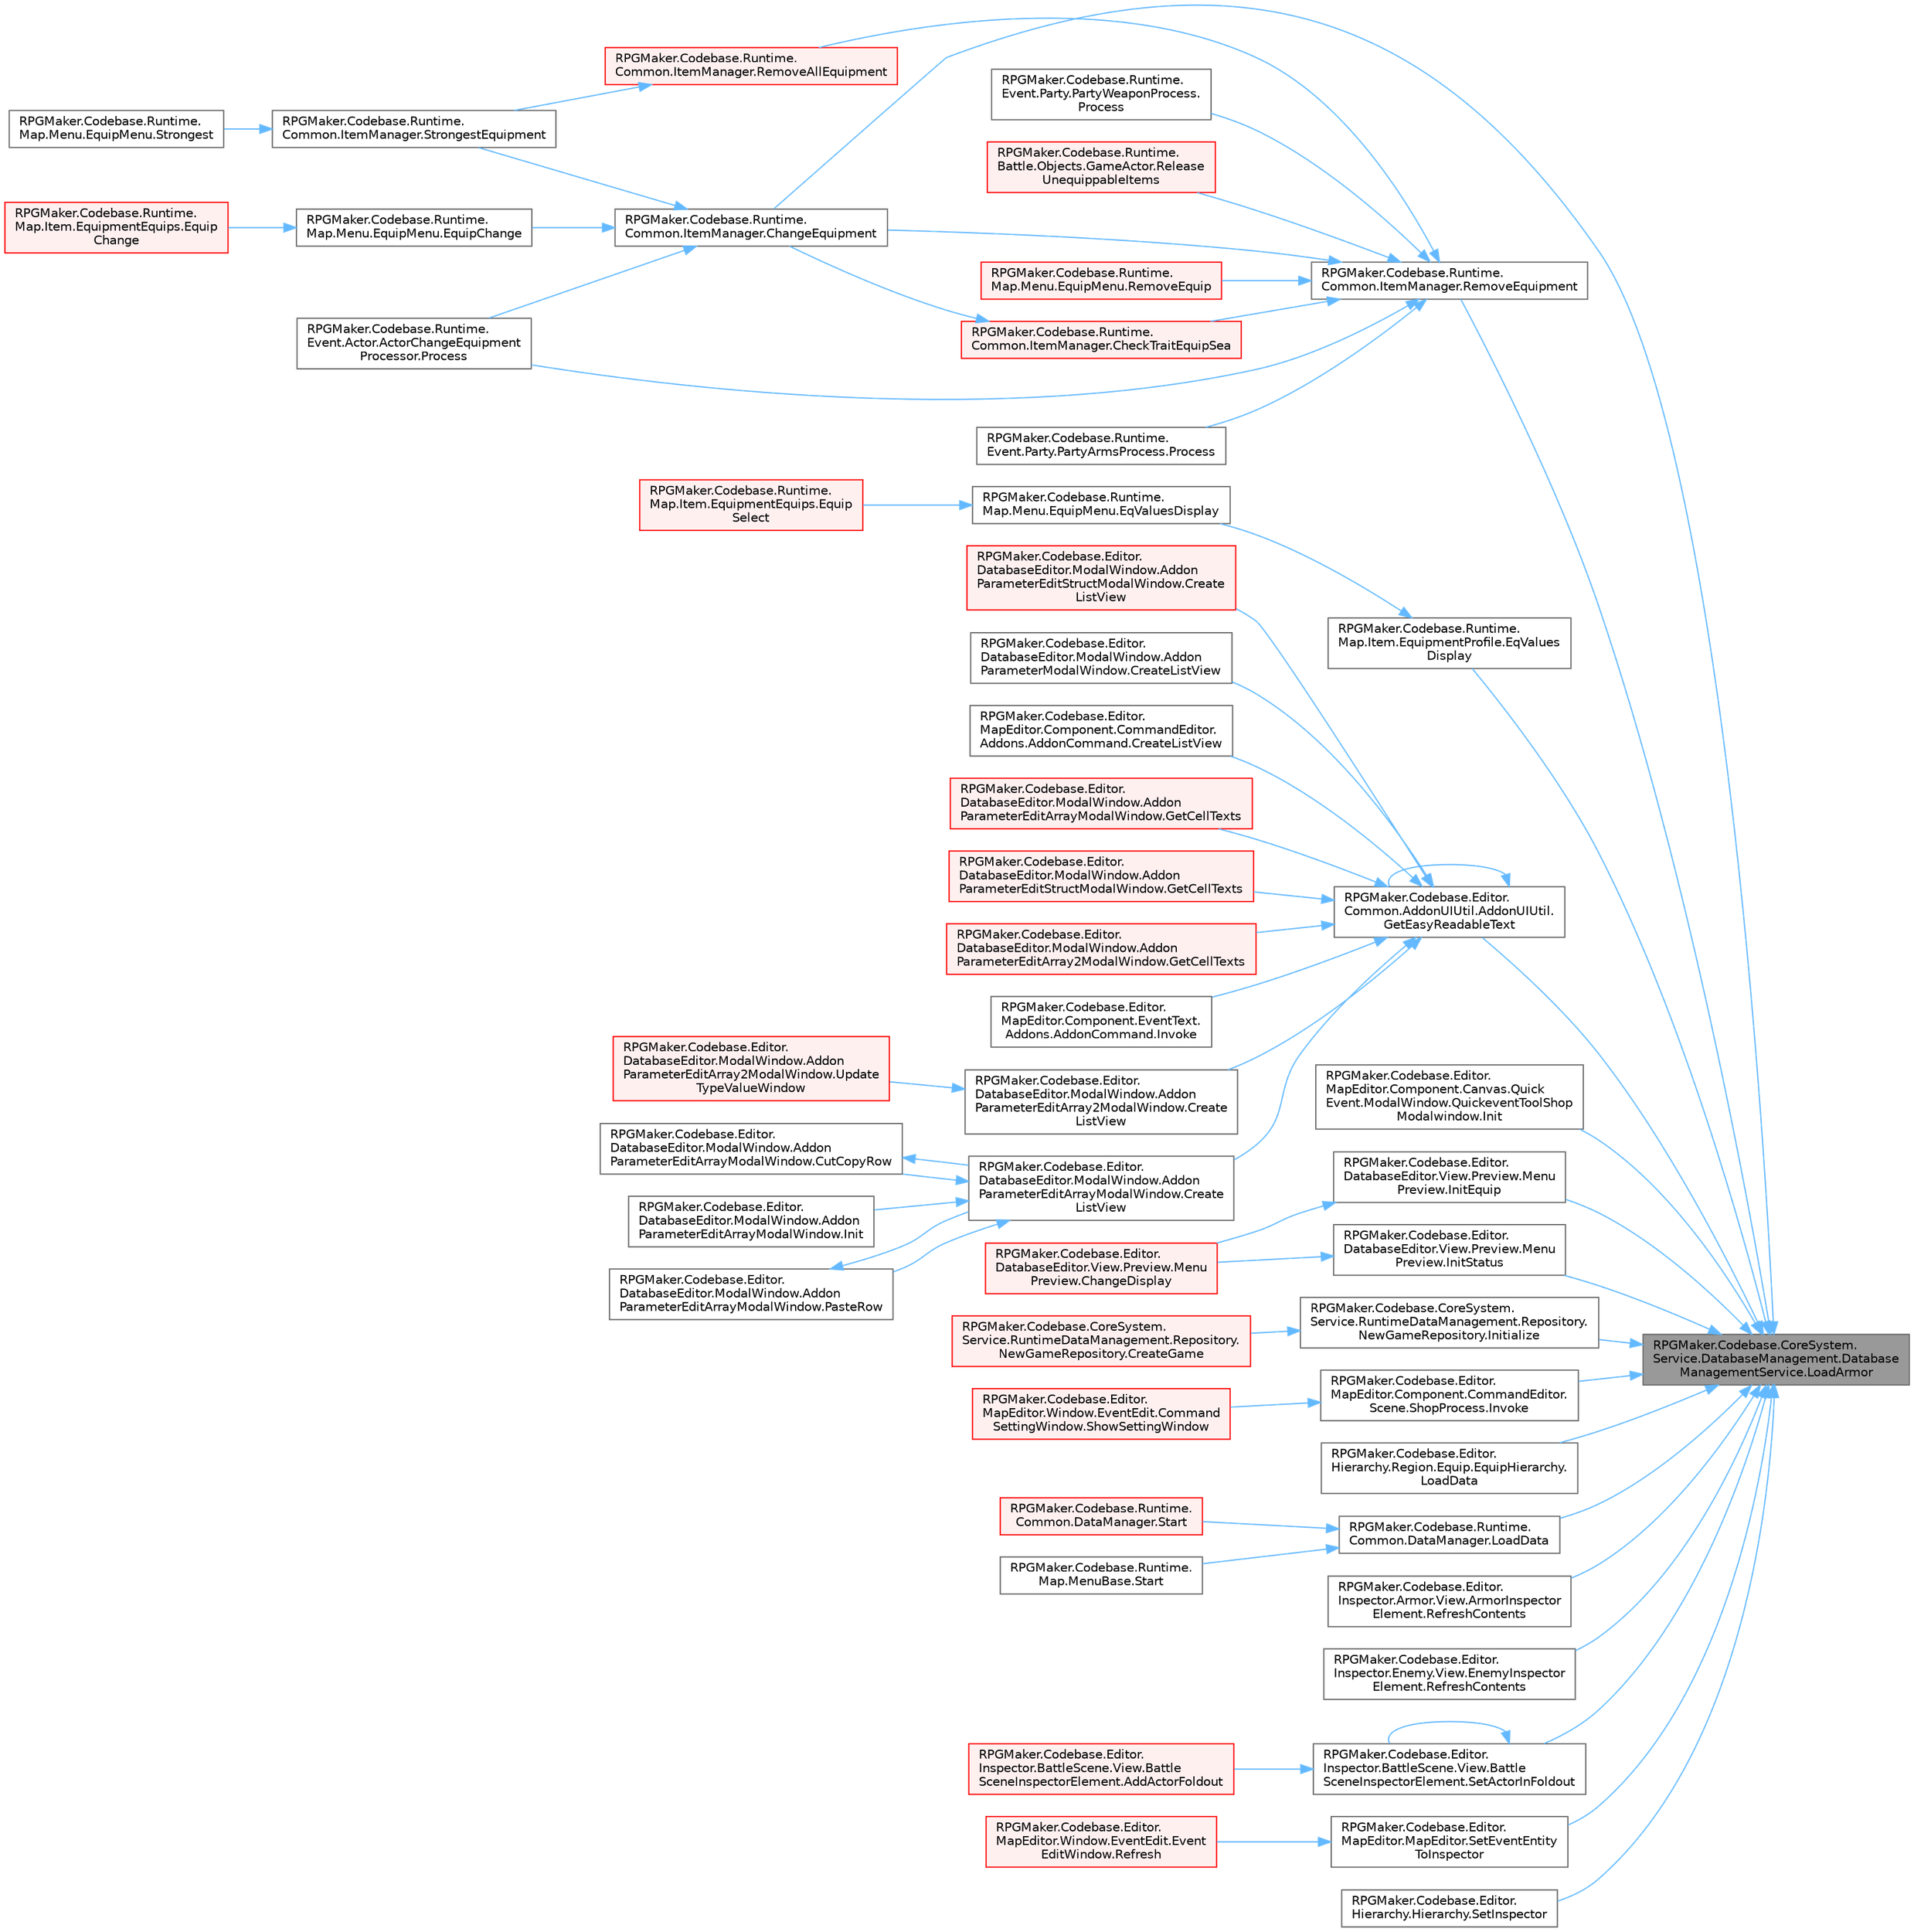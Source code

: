 digraph "RPGMaker.Codebase.CoreSystem.Service.DatabaseManagement.DatabaseManagementService.LoadArmor"
{
 // LATEX_PDF_SIZE
  bgcolor="transparent";
  edge [fontname=Helvetica,fontsize=10,labelfontname=Helvetica,labelfontsize=10];
  node [fontname=Helvetica,fontsize=10,shape=box,height=0.2,width=0.4];
  rankdir="RL";
  Node1 [id="Node000001",label="RPGMaker.Codebase.CoreSystem.\lService.DatabaseManagement.Database\lManagementService.LoadArmor",height=0.2,width=0.4,color="gray40", fillcolor="grey60", style="filled", fontcolor="black",tooltip="😁 防具読込"];
  Node1 -> Node2 [id="edge1_Node000001_Node000002",dir="back",color="steelblue1",style="solid",tooltip=" "];
  Node2 [id="Node000002",label="RPGMaker.Codebase.Runtime.\lCommon.ItemManager.ChangeEquipment",height=0.2,width=0.4,color="grey40", fillcolor="white", style="filled",URL="$d4/d82/class_r_p_g_maker_1_1_codebase_1_1_runtime_1_1_common_1_1_item_manager.html#aa74ee21ae025c31380c45551e34c36ae",tooltip="装備変更"];
  Node2 -> Node3 [id="edge2_Node000002_Node000003",dir="back",color="steelblue1",style="solid",tooltip=" "];
  Node3 [id="Node000003",label="RPGMaker.Codebase.Runtime.\lMap.Menu.EquipMenu.EquipChange",height=0.2,width=0.4,color="grey40", fillcolor="white", style="filled",URL="$db/d72/class_r_p_g_maker_1_1_codebase_1_1_runtime_1_1_map_1_1_menu_1_1_equip_menu.html#a28ca0fb58be7f01d4505c023c580d8d1",tooltip="装備変更"];
  Node3 -> Node4 [id="edge3_Node000003_Node000004",dir="back",color="steelblue1",style="solid",tooltip=" "];
  Node4 [id="Node000004",label="RPGMaker.Codebase.Runtime.\lMap.Item.EquipmentEquips.Equip\lChange",height=0.2,width=0.4,color="red", fillcolor="#FFF0F0", style="filled",URL="$d3/ddf/class_r_p_g_maker_1_1_codebase_1_1_runtime_1_1_map_1_1_item_1_1_equipment_equips.html#ac80e7e31cf0994440a1ae885e8c83c5c",tooltip="武器防具装備の変更時処理"];
  Node2 -> Node17 [id="edge4_Node000002_Node000017",dir="back",color="steelblue1",style="solid",tooltip=" "];
  Node17 [id="Node000017",label="RPGMaker.Codebase.Runtime.\lEvent.Actor.ActorChangeEquipment\lProcessor.Process",height=0.2,width=0.4,color="grey40", fillcolor="white", style="filled",URL="$de/daa/class_r_p_g_maker_1_1_codebase_1_1_runtime_1_1_event_1_1_actor_1_1_actor_change_equipment_processor.html#a4d1191cc3137d2742702d26bac4c6d31",tooltip="😁 処理"];
  Node2 -> Node18 [id="edge5_Node000002_Node000018",dir="back",color="steelblue1",style="solid",tooltip=" "];
  Node18 [id="Node000018",label="RPGMaker.Codebase.Runtime.\lCommon.ItemManager.StrongestEquipment",height=0.2,width=0.4,color="grey40", fillcolor="white", style="filled",URL="$d4/d82/class_r_p_g_maker_1_1_codebase_1_1_runtime_1_1_common_1_1_item_manager.html#a85bd1f454019f525dc8182d3fa971696",tooltip="最強装備"];
  Node18 -> Node16 [id="edge6_Node000018_Node000016",dir="back",color="steelblue1",style="solid",tooltip=" "];
  Node16 [id="Node000016",label="RPGMaker.Codebase.Runtime.\lMap.Menu.EquipMenu.Strongest",height=0.2,width=0.4,color="grey40", fillcolor="white", style="filled",URL="$db/d72/class_r_p_g_maker_1_1_codebase_1_1_runtime_1_1_map_1_1_menu_1_1_equip_menu.html#a344f1df56f52ea435eafb06d98205e1c",tooltip="最強装備を行う"];
  Node1 -> Node19 [id="edge7_Node000001_Node000019",dir="back",color="steelblue1",style="solid",tooltip=" "];
  Node19 [id="Node000019",label="RPGMaker.Codebase.Runtime.\lMap.Item.EquipmentProfile.EqValues\lDisplay",height=0.2,width=0.4,color="grey40", fillcolor="white", style="filled",URL="$db/d19/class_r_p_g_maker_1_1_codebase_1_1_runtime_1_1_map_1_1_item_1_1_equipment_profile.html#a1ef82bce04e10485e7b846f803c0b752",tooltip="→のステータス"];
  Node19 -> Node20 [id="edge8_Node000019_Node000020",dir="back",color="steelblue1",style="solid",tooltip=" "];
  Node20 [id="Node000020",label="RPGMaker.Codebase.Runtime.\lMap.Menu.EquipMenu.EqValuesDisplay",height=0.2,width=0.4,color="grey40", fillcolor="white", style="filled",URL="$db/d72/class_r_p_g_maker_1_1_codebase_1_1_runtime_1_1_map_1_1_menu_1_1_equip_menu.html#a0e50682c0a0a4ca1252ea47334adb47d",tooltip="右のステータス変更"];
  Node20 -> Node21 [id="edge9_Node000020_Node000021",dir="back",color="steelblue1",style="solid",tooltip=" "];
  Node21 [id="Node000021",label="RPGMaker.Codebase.Runtime.\lMap.Item.EquipmentEquips.Equip\lSelect",height=0.2,width=0.4,color="red", fillcolor="#FFF0F0", style="filled",URL="$d3/ddf/class_r_p_g_maker_1_1_codebase_1_1_runtime_1_1_map_1_1_item_1_1_equipment_equips.html#a382c34e15c762bff27399de4bfa1b439",tooltip="武器防具装備の選択時処理"];
  Node1 -> Node22 [id="edge10_Node000001_Node000022",dir="back",color="steelblue1",style="solid",tooltip=" "];
  Node22 [id="Node000022",label="RPGMaker.Codebase.Editor.\lCommon.AddonUIUtil.AddonUIUtil.\lGetEasyReadableText",height=0.2,width=0.4,color="grey40", fillcolor="white", style="filled",URL="$d4/d5f/class_r_p_g_maker_1_1_codebase_1_1_editor_1_1_common_1_1_addon_u_i_util_1_1_addon_u_i_util.html#a2e27a60230e482d3f5605b82634925cb",tooltip="😁 簡単読みやすいテキスト取得"];
  Node22 -> Node23 [id="edge11_Node000022_Node000023",dir="back",color="steelblue1",style="solid",tooltip=" "];
  Node23 [id="Node000023",label="RPGMaker.Codebase.Editor.\lDatabaseEditor.ModalWindow.Addon\lParameterEditArray2ModalWindow.Create\lListView",height=0.2,width=0.4,color="grey40", fillcolor="white", style="filled",URL="$da/d1b/class_r_p_g_maker_1_1_codebase_1_1_editor_1_1_database_editor_1_1_modal_window_1_1_addon_parameter_edit_array2_modal_window.html#a5ba1083e2d9cedbd3a9d9d09c58ac850",tooltip="😁 リスト・ビュー作成"];
  Node23 -> Node24 [id="edge12_Node000023_Node000024",dir="back",color="steelblue1",style="solid",tooltip=" "];
  Node24 [id="Node000024",label="RPGMaker.Codebase.Editor.\lDatabaseEditor.ModalWindow.Addon\lParameterEditArray2ModalWindow.Update\lTypeValueWindow",height=0.2,width=0.4,color="red", fillcolor="#FFF0F0", style="filled",URL="$da/d1b/class_r_p_g_maker_1_1_codebase_1_1_editor_1_1_database_editor_1_1_modal_window_1_1_addon_parameter_edit_array2_modal_window.html#a276b6fc351b3a2e8ae0cbe66f5e523bf",tooltip="😁 型値ウィンドウ更新"];
  Node22 -> Node32 [id="edge13_Node000022_Node000032",dir="back",color="steelblue1",style="solid",tooltip=" "];
  Node32 [id="Node000032",label="RPGMaker.Codebase.Editor.\lDatabaseEditor.ModalWindow.Addon\lParameterEditArrayModalWindow.Create\lListView",height=0.2,width=0.4,color="grey40", fillcolor="white", style="filled",URL="$d1/d7f/class_r_p_g_maker_1_1_codebase_1_1_editor_1_1_database_editor_1_1_modal_window_1_1_addon_parameter_edit_array_modal_window.html#a9db2ab59d7a41e650d355c6fc05db5c3",tooltip=" "];
  Node32 -> Node33 [id="edge14_Node000032_Node000033",dir="back",color="steelblue1",style="solid",tooltip=" "];
  Node33 [id="Node000033",label="RPGMaker.Codebase.Editor.\lDatabaseEditor.ModalWindow.Addon\lParameterEditArrayModalWindow.CutCopyRow",height=0.2,width=0.4,color="grey40", fillcolor="white", style="filled",URL="$d1/d7f/class_r_p_g_maker_1_1_codebase_1_1_editor_1_1_database_editor_1_1_modal_window_1_1_addon_parameter_edit_array_modal_window.html#a72eebb28e5116e3ff64fc722b525af7c",tooltip=" "];
  Node33 -> Node32 [id="edge15_Node000033_Node000032",dir="back",color="steelblue1",style="solid",tooltip=" "];
  Node32 -> Node34 [id="edge16_Node000032_Node000034",dir="back",color="steelblue1",style="solid",tooltip=" "];
  Node34 [id="Node000034",label="RPGMaker.Codebase.Editor.\lDatabaseEditor.ModalWindow.Addon\lParameterEditArrayModalWindow.Init",height=0.2,width=0.4,color="grey40", fillcolor="white", style="filled",URL="$d1/d7f/class_r_p_g_maker_1_1_codebase_1_1_editor_1_1_database_editor_1_1_modal_window_1_1_addon_parameter_edit_array_modal_window.html#a78764c473ecc9a1e02c3a07fb91028b4",tooltip="😁 初期化"];
  Node32 -> Node35 [id="edge17_Node000032_Node000035",dir="back",color="steelblue1",style="solid",tooltip=" "];
  Node35 [id="Node000035",label="RPGMaker.Codebase.Editor.\lDatabaseEditor.ModalWindow.Addon\lParameterEditArrayModalWindow.PasteRow",height=0.2,width=0.4,color="grey40", fillcolor="white", style="filled",URL="$d1/d7f/class_r_p_g_maker_1_1_codebase_1_1_editor_1_1_database_editor_1_1_modal_window_1_1_addon_parameter_edit_array_modal_window.html#a9c43b854109729f5b20676c6d847013d",tooltip=" "];
  Node35 -> Node32 [id="edge18_Node000035_Node000032",dir="back",color="steelblue1",style="solid",tooltip=" "];
  Node22 -> Node36 [id="edge19_Node000022_Node000036",dir="back",color="steelblue1",style="solid",tooltip=" "];
  Node36 [id="Node000036",label="RPGMaker.Codebase.Editor.\lDatabaseEditor.ModalWindow.Addon\lParameterEditStructModalWindow.Create\lListView",height=0.2,width=0.4,color="red", fillcolor="#FFF0F0", style="filled",URL="$d6/d85/class_r_p_g_maker_1_1_codebase_1_1_editor_1_1_database_editor_1_1_modal_window_1_1_addon_parameter_edit_struct_modal_window.html#a045b704d408168740544caa15841cdb8",tooltip=" "];
  Node22 -> Node38 [id="edge20_Node000022_Node000038",dir="back",color="steelblue1",style="solid",tooltip=" "];
  Node38 [id="Node000038",label="RPGMaker.Codebase.Editor.\lDatabaseEditor.ModalWindow.Addon\lParameterModalWindow.CreateListView",height=0.2,width=0.4,color="grey40", fillcolor="white", style="filled",URL="$de/d91/class_r_p_g_maker_1_1_codebase_1_1_editor_1_1_database_editor_1_1_modal_window_1_1_addon_parameter_modal_window.html#aac3db9d51ec30afd81b939a71551cc73",tooltip="リストの要素作成"];
  Node22 -> Node39 [id="edge21_Node000022_Node000039",dir="back",color="steelblue1",style="solid",tooltip=" "];
  Node39 [id="Node000039",label="RPGMaker.Codebase.Editor.\lMapEditor.Component.CommandEditor.\lAddons.AddonCommand.CreateListView",height=0.2,width=0.4,color="grey40", fillcolor="white", style="filled",URL="$d8/dad/class_r_p_g_maker_1_1_codebase_1_1_editor_1_1_map_editor_1_1_component_1_1_command_editor_1_1_addons_1_1_addon_command.html#a761c38d03f5da83d0397facb20589c85",tooltip="リストの要素作成"];
  Node22 -> Node40 [id="edge22_Node000022_Node000040",dir="back",color="steelblue1",style="solid",tooltip=" "];
  Node40 [id="Node000040",label="RPGMaker.Codebase.Editor.\lDatabaseEditor.ModalWindow.Addon\lParameterEditArrayModalWindow.GetCellTexts",height=0.2,width=0.4,color="red", fillcolor="#FFF0F0", style="filled",URL="$d1/d7f/class_r_p_g_maker_1_1_codebase_1_1_editor_1_1_database_editor_1_1_modal_window_1_1_addon_parameter_edit_array_modal_window.html#afc557203c46c0be0f81dba1309220f56",tooltip=" "];
  Node22 -> Node43 [id="edge23_Node000022_Node000043",dir="back",color="steelblue1",style="solid",tooltip=" "];
  Node43 [id="Node000043",label="RPGMaker.Codebase.Editor.\lDatabaseEditor.ModalWindow.Addon\lParameterEditStructModalWindow.GetCellTexts",height=0.2,width=0.4,color="red", fillcolor="#FFF0F0", style="filled",URL="$d6/d85/class_r_p_g_maker_1_1_codebase_1_1_editor_1_1_database_editor_1_1_modal_window_1_1_addon_parameter_edit_struct_modal_window.html#af643c754e819b5b16233276169b4d5c4",tooltip=" "];
  Node22 -> Node46 [id="edge24_Node000022_Node000046",dir="back",color="steelblue1",style="solid",tooltip=" "];
  Node46 [id="Node000046",label="RPGMaker.Codebase.Editor.\lDatabaseEditor.ModalWindow.Addon\lParameterEditArray2ModalWindow.GetCellTexts",height=0.2,width=0.4,color="red", fillcolor="#FFF0F0", style="filled",URL="$da/d1b/class_r_p_g_maker_1_1_codebase_1_1_editor_1_1_database_editor_1_1_modal_window_1_1_addon_parameter_edit_array2_modal_window.html#a5aa2695048712ad6d1e18aa0a77cc92e",tooltip="😁 セル・テキスト取得"];
  Node22 -> Node22 [id="edge25_Node000022_Node000022",dir="back",color="steelblue1",style="solid",tooltip=" "];
  Node22 -> Node49 [id="edge26_Node000022_Node000049",dir="back",color="steelblue1",style="solid",tooltip=" "];
  Node49 [id="Node000049",label="RPGMaker.Codebase.Editor.\lMapEditor.Component.EventText.\lAddons.AddonCommand.Invoke",height=0.2,width=0.4,color="grey40", fillcolor="white", style="filled",URL="$db/dab/class_r_p_g_maker_1_1_codebase_1_1_editor_1_1_map_editor_1_1_component_1_1_event_text_1_1_addons_1_1_addon_command.html#acbf04f8b7873d9175d9d4f68bceff70d",tooltip=" "];
  Node1 -> Node50 [id="edge27_Node000001_Node000050",dir="back",color="steelblue1",style="solid",tooltip=" "];
  Node50 [id="Node000050",label="RPGMaker.Codebase.Editor.\lMapEditor.Component.Canvas.Quick\lEvent.ModalWindow.QuickeventToolShop\lModalwindow.Init",height=0.2,width=0.4,color="grey40", fillcolor="white", style="filled",URL="$dd/d5c/class_r_p_g_maker_1_1_codebase_1_1_editor_1_1_map_editor_1_1_component_1_1_canvas_1_1_quick_even2aefa0d7c74367de3da3492dd9b8ef2a.html#a2b2c7d71410312c34569702995ec285f",tooltip="😁 初期化"];
  Node1 -> Node51 [id="edge28_Node000001_Node000051",dir="back",color="steelblue1",style="solid",tooltip=" "];
  Node51 [id="Node000051",label="RPGMaker.Codebase.Editor.\lDatabaseEditor.View.Preview.Menu\lPreview.InitEquip",height=0.2,width=0.4,color="grey40", fillcolor="white", style="filled",URL="$d8/dc3/class_r_p_g_maker_1_1_codebase_1_1_editor_1_1_database_editor_1_1_view_1_1_preview_1_1_menu_preview.html#ac0c9a18a69ff109972697dea16923a16",tooltip=" "];
  Node51 -> Node52 [id="edge29_Node000051_Node000052",dir="back",color="steelblue1",style="solid",tooltip=" "];
  Node52 [id="Node000052",label="RPGMaker.Codebase.Editor.\lDatabaseEditor.View.Preview.Menu\lPreview.ChangeDisplay",height=0.2,width=0.4,color="red", fillcolor="#FFF0F0", style="filled",URL="$d8/dc3/class_r_p_g_maker_1_1_codebase_1_1_editor_1_1_database_editor_1_1_view_1_1_preview_1_1_menu_preview.html#acb1c502d7ef653951d205083c739f83f",tooltip=" "];
  Node1 -> Node79 [id="edge30_Node000001_Node000079",dir="back",color="steelblue1",style="solid",tooltip=" "];
  Node79 [id="Node000079",label="RPGMaker.Codebase.CoreSystem.\lService.RuntimeDataManagement.Repository.\lNewGameRepository.Initialize",height=0.2,width=0.4,color="grey40", fillcolor="white", style="filled",URL="$d5/d7b/class_r_p_g_maker_1_1_codebase_1_1_core_system_1_1_service_1_1_runtime_data_management_1_1_repository_1_1_new_game_repository.html#ada85b05cda0b81288769d753995ff0f3",tooltip="😁 初期化"];
  Node79 -> Node80 [id="edge31_Node000079_Node000080",dir="back",color="steelblue1",style="solid",tooltip=" "];
  Node80 [id="Node000080",label="RPGMaker.Codebase.CoreSystem.\lService.RuntimeDataManagement.Repository.\lNewGameRepository.CreateGame",height=0.2,width=0.4,color="red", fillcolor="#FFF0F0", style="filled",URL="$d5/d7b/class_r_p_g_maker_1_1_codebase_1_1_core_system_1_1_service_1_1_runtime_data_management_1_1_repository_1_1_new_game_repository.html#ac568da08a12bb24134387ac58dbf5b23",tooltip="😁 NewGame時に必要なデータの生成"];
  Node1 -> Node85 [id="edge32_Node000001_Node000085",dir="back",color="steelblue1",style="solid",tooltip=" "];
  Node85 [id="Node000085",label="RPGMaker.Codebase.Editor.\lDatabaseEditor.View.Preview.Menu\lPreview.InitStatus",height=0.2,width=0.4,color="grey40", fillcolor="white", style="filled",URL="$d8/dc3/class_r_p_g_maker_1_1_codebase_1_1_editor_1_1_database_editor_1_1_view_1_1_preview_1_1_menu_preview.html#aed625a749a0dd45a4ecaa0bbc0f71bc5",tooltip=" "];
  Node85 -> Node52 [id="edge33_Node000085_Node000052",dir="back",color="steelblue1",style="solid",tooltip=" "];
  Node1 -> Node86 [id="edge34_Node000001_Node000086",dir="back",color="steelblue1",style="solid",tooltip=" "];
  Node86 [id="Node000086",label="RPGMaker.Codebase.Editor.\lMapEditor.Component.CommandEditor.\lScene.ShopProcess.Invoke",height=0.2,width=0.4,color="grey40", fillcolor="white", style="filled",URL="$d1/d89/class_r_p_g_maker_1_1_codebase_1_1_editor_1_1_map_editor_1_1_component_1_1_command_editor_1_1_scene_1_1_shop_process.html#a99287151ee0f682cec2f572b334ee325",tooltip=" "];
  Node86 -> Node66 [id="edge35_Node000086_Node000066",dir="back",color="steelblue1",style="solid",tooltip=" "];
  Node66 [id="Node000066",label="RPGMaker.Codebase.Editor.\lMapEditor.Window.EventEdit.Command\lSettingWindow.ShowSettingWindow",height=0.2,width=0.4,color="red", fillcolor="#FFF0F0", style="filled",URL="$d4/d8f/class_r_p_g_maker_1_1_codebase_1_1_editor_1_1_map_editor_1_1_window_1_1_event_edit_1_1_command_setting_window.html#a0849a2097c7f8ce9a6cdbea9cc53f355",tooltip=" "];
  Node1 -> Node87 [id="edge36_Node000001_Node000087",dir="back",color="steelblue1",style="solid",tooltip=" "];
  Node87 [id="Node000087",label="RPGMaker.Codebase.Editor.\lHierarchy.Region.Equip.EquipHierarchy.\lLoadData",height=0.2,width=0.4,color="grey40", fillcolor="white", style="filled",URL="$de/dca/class_r_p_g_maker_1_1_codebase_1_1_editor_1_1_hierarchy_1_1_region_1_1_equip_1_1_equip_hierarchy.html#a7d6de4571967518f1538968746a485a7",tooltip="データの読込"];
  Node1 -> Node88 [id="edge37_Node000001_Node000088",dir="back",color="steelblue1",style="solid",tooltip=" "];
  Node88 [id="Node000088",label="RPGMaker.Codebase.Runtime.\lCommon.DataManager.LoadData",height=0.2,width=0.4,color="grey40", fillcolor="white", style="filled",URL="$d5/d08/class_r_p_g_maker_1_1_codebase_1_1_runtime_1_1_common_1_1_data_manager.html#a42e1175b0a1dc3a225503e007043dc86",tooltip=" "];
  Node88 -> Node89 [id="edge38_Node000088_Node000089",dir="back",color="steelblue1",style="solid",tooltip=" "];
  Node89 [id="Node000089",label="RPGMaker.Codebase.Runtime.\lCommon.DataManager.Start",height=0.2,width=0.4,color="red", fillcolor="#FFF0F0", style="filled",URL="$d5/d08/class_r_p_g_maker_1_1_codebase_1_1_runtime_1_1_common_1_1_data_manager.html#ace8f5b29b336a071e6383ecdbe0f85c5",tooltip=" "];
  Node88 -> Node169 [id="edge39_Node000088_Node000169",dir="back",color="steelblue1",style="solid",tooltip=" "];
  Node169 [id="Node000169",label="RPGMaker.Codebase.Runtime.\lMap.MenuBase.Start",height=0.2,width=0.4,color="grey40", fillcolor="white", style="filled",URL="$d4/d87/class_r_p_g_maker_1_1_codebase_1_1_runtime_1_1_map_1_1_menu_base.html#ab8ad905ff46339e96dec9ed2cbe31306",tooltip=" "];
  Node1 -> Node973 [id="edge40_Node000001_Node000973",dir="back",color="steelblue1",style="solid",tooltip=" "];
  Node973 [id="Node000973",label="RPGMaker.Codebase.Editor.\lInspector.Armor.View.ArmorInspector\lElement.RefreshContents",height=0.2,width=0.4,color="grey40", fillcolor="white", style="filled",URL="$d2/d8f/class_r_p_g_maker_1_1_codebase_1_1_editor_1_1_inspector_1_1_armor_1_1_view_1_1_armor_inspector_element.html#ac6887560eebe48d7976fcc205fd3b1f0",tooltip="データの更新"];
  Node1 -> Node974 [id="edge41_Node000001_Node000974",dir="back",color="steelblue1",style="solid",tooltip=" "];
  Node974 [id="Node000974",label="RPGMaker.Codebase.Editor.\lInspector.Enemy.View.EnemyInspector\lElement.RefreshContents",height=0.2,width=0.4,color="grey40", fillcolor="white", style="filled",URL="$d3/d57/class_r_p_g_maker_1_1_codebase_1_1_editor_1_1_inspector_1_1_enemy_1_1_view_1_1_enemy_inspector_element.html#a1496254e60d5557e2e34f760bdaec23c",tooltip="データの更新"];
  Node1 -> Node838 [id="edge42_Node000001_Node000838",dir="back",color="steelblue1",style="solid",tooltip=" "];
  Node838 [id="Node000838",label="RPGMaker.Codebase.Runtime.\lCommon.ItemManager.RemoveEquipment",height=0.2,width=0.4,color="grey40", fillcolor="white", style="filled",URL="$d4/d82/class_r_p_g_maker_1_1_codebase_1_1_runtime_1_1_common_1_1_item_manager.html#a00152029ca19ce516e385026c73a3cd3",tooltip="装備を外す"];
  Node838 -> Node2 [id="edge43_Node000838_Node000002",dir="back",color="steelblue1",style="solid",tooltip=" "];
  Node838 -> Node839 [id="edge44_Node000838_Node000839",dir="back",color="steelblue1",style="solid",tooltip=" "];
  Node839 [id="Node000839",label="RPGMaker.Codebase.Runtime.\lCommon.ItemManager.CheckTraitEquipSea",height=0.2,width=0.4,color="red", fillcolor="#FFF0F0", style="filled",URL="$d4/d82/class_r_p_g_maker_1_1_codebase_1_1_runtime_1_1_common_1_1_item_manager.html#a9d6eca82352b0d30d9ea59184b37c517",tooltip="装備封印かどうかの判定を行う 装備封印だった場合、かつなにかを装備中であれば、装備を外す処理も行う"];
  Node839 -> Node2 [id="edge45_Node000839_Node000002",dir="back",color="steelblue1",style="solid",tooltip=" "];
  Node838 -> Node17 [id="edge46_Node000838_Node000017",dir="back",color="steelblue1",style="solid",tooltip=" "];
  Node838 -> Node799 [id="edge47_Node000838_Node000799",dir="back",color="steelblue1",style="solid",tooltip=" "];
  Node799 [id="Node000799",label="RPGMaker.Codebase.Runtime.\lEvent.Party.PartyArmsProcess.Process",height=0.2,width=0.4,color="grey40", fillcolor="white", style="filled",URL="$d3/d06/class_r_p_g_maker_1_1_codebase_1_1_runtime_1_1_event_1_1_party_1_1_party_arms_process.html#a1ff07002be9951a23bb6ca1b7f103908",tooltip="😁 処理"];
  Node838 -> Node801 [id="edge48_Node000838_Node000801",dir="back",color="steelblue1",style="solid",tooltip=" "];
  Node801 [id="Node000801",label="RPGMaker.Codebase.Runtime.\lEvent.Party.PartyWeaponProcess.\lProcess",height=0.2,width=0.4,color="grey40", fillcolor="white", style="filled",URL="$db/d10/class_r_p_g_maker_1_1_codebase_1_1_runtime_1_1_event_1_1_party_1_1_party_weapon_process.html#aabedfafb913208f74e3eaa3a9d524679",tooltip="😁 処理"];
  Node838 -> Node383 [id="edge49_Node000838_Node000383",dir="back",color="steelblue1",style="solid",tooltip=" "];
  Node383 [id="Node000383",label="RPGMaker.Codebase.Runtime.\lBattle.Objects.GameActor.Release\lUnequippableItems",height=0.2,width=0.4,color="red", fillcolor="#FFF0F0", style="filled",URL="$db/dfc/class_r_p_g_maker_1_1_codebase_1_1_runtime_1_1_battle_1_1_objects_1_1_game_actor.html#a4e1f3d9e661d4fad7949247b306d97e5",tooltip="😁 装備不可アイテムの装備を外す"];
  Node838 -> Node835 [id="edge50_Node000838_Node000835",dir="back",color="steelblue1",style="solid",tooltip=" "];
  Node835 [id="Node000835",label="RPGMaker.Codebase.Runtime.\lCommon.ItemManager.RemoveAllEquipment",height=0.2,width=0.4,color="red", fillcolor="#FFF0F0", style="filled",URL="$d4/d82/class_r_p_g_maker_1_1_codebase_1_1_runtime_1_1_common_1_1_item_manager.html#a9f6e5786f2713a55f450bf28acf88eae",tooltip="装備を全て外す"];
  Node835 -> Node18 [id="edge51_Node000835_Node000018",dir="back",color="steelblue1",style="solid",tooltip=" "];
  Node838 -> Node13 [id="edge52_Node000838_Node000013",dir="back",color="steelblue1",style="solid",tooltip=" "];
  Node13 [id="Node000013",label="RPGMaker.Codebase.Runtime.\lMap.Menu.EquipMenu.RemoveEquip",height=0.2,width=0.4,color="red", fillcolor="#FFF0F0", style="filled",URL="$db/d72/class_r_p_g_maker_1_1_codebase_1_1_runtime_1_1_map_1_1_menu_1_1_equip_menu.html#a60a3cf7662efdace6a2d3dbf2906165d",tooltip="装備品を外す"];
  Node1 -> Node853 [id="edge53_Node000001_Node000853",dir="back",color="steelblue1",style="solid",tooltip=" "];
  Node853 [id="Node000853",label="RPGMaker.Codebase.Editor.\lInspector.BattleScene.View.Battle\lSceneInspectorElement.SetActorInFoldout",height=0.2,width=0.4,color="grey40", fillcolor="white", style="filled",URL="$d8/d9b/class_r_p_g_maker_1_1_codebase_1_1_editor_1_1_inspector_1_1_battle_scene_1_1_view_1_1_battle_scene_inspector_element.html#a5e194baa562806a4063e3f1ddd8e3084",tooltip="アクター情報UIをフォールドアウト内に設定。"];
  Node853 -> Node854 [id="edge54_Node000853_Node000854",dir="back",color="steelblue1",style="solid",tooltip=" "];
  Node854 [id="Node000854",label="RPGMaker.Codebase.Editor.\lInspector.BattleScene.View.Battle\lSceneInspectorElement.AddActorFoldout",height=0.2,width=0.4,color="red", fillcolor="#FFF0F0", style="filled",URL="$d8/d9b/class_r_p_g_maker_1_1_codebase_1_1_editor_1_1_inspector_1_1_battle_scene_1_1_view_1_1_battle_scene_inspector_element.html#a3b828fd709d1bbd19368d8d71339a242",tooltip=" "];
  Node853 -> Node853 [id="edge55_Node000853_Node000853",dir="back",color="steelblue1",style="solid",tooltip=" "];
  Node1 -> Node975 [id="edge56_Node000001_Node000975",dir="back",color="steelblue1",style="solid",tooltip=" "];
  Node975 [id="Node000975",label="RPGMaker.Codebase.Editor.\lMapEditor.MapEditor.SetEventEntity\lToInspector",height=0.2,width=0.4,color="grey40", fillcolor="white", style="filled",URL="$d1/d2d/class_r_p_g_maker_1_1_codebase_1_1_editor_1_1_map_editor_1_1_map_editor.html#a23a1ba9b650a88130a6ad3e9ab868842",tooltip="インスペクターにイベントを表示"];
  Node975 -> Node976 [id="edge57_Node000975_Node000976",dir="back",color="steelblue1",style="solid",tooltip=" "];
  Node976 [id="Node000976",label="RPGMaker.Codebase.Editor.\lMapEditor.Window.EventEdit.Event\lEditWindow.Refresh",height=0.2,width=0.4,color="red", fillcolor="#FFF0F0", style="filled",URL="$db/d92/class_r_p_g_maker_1_1_codebase_1_1_editor_1_1_map_editor_1_1_window_1_1_event_edit_1_1_event_edit_window.html#a7c14942946148397f62c7b4fc3d011d9",tooltip="データおよび表示を更新"];
  Node1 -> Node1027 [id="edge58_Node000001_Node001027",dir="back",color="steelblue1",style="solid",tooltip=" "];
  Node1027 [id="Node001027",label="RPGMaker.Codebase.Editor.\lHierarchy.Hierarchy.SetInspector",height=0.2,width=0.4,color="grey40", fillcolor="white", style="filled",URL="$de/ddc/class_r_p_g_maker_1_1_codebase_1_1_editor_1_1_hierarchy_1_1_hierarchy.html#a2b194448f5fcca77e60d5bc10f9ddbb7",tooltip="最後に開いていたインスペクターを開く"];
}
